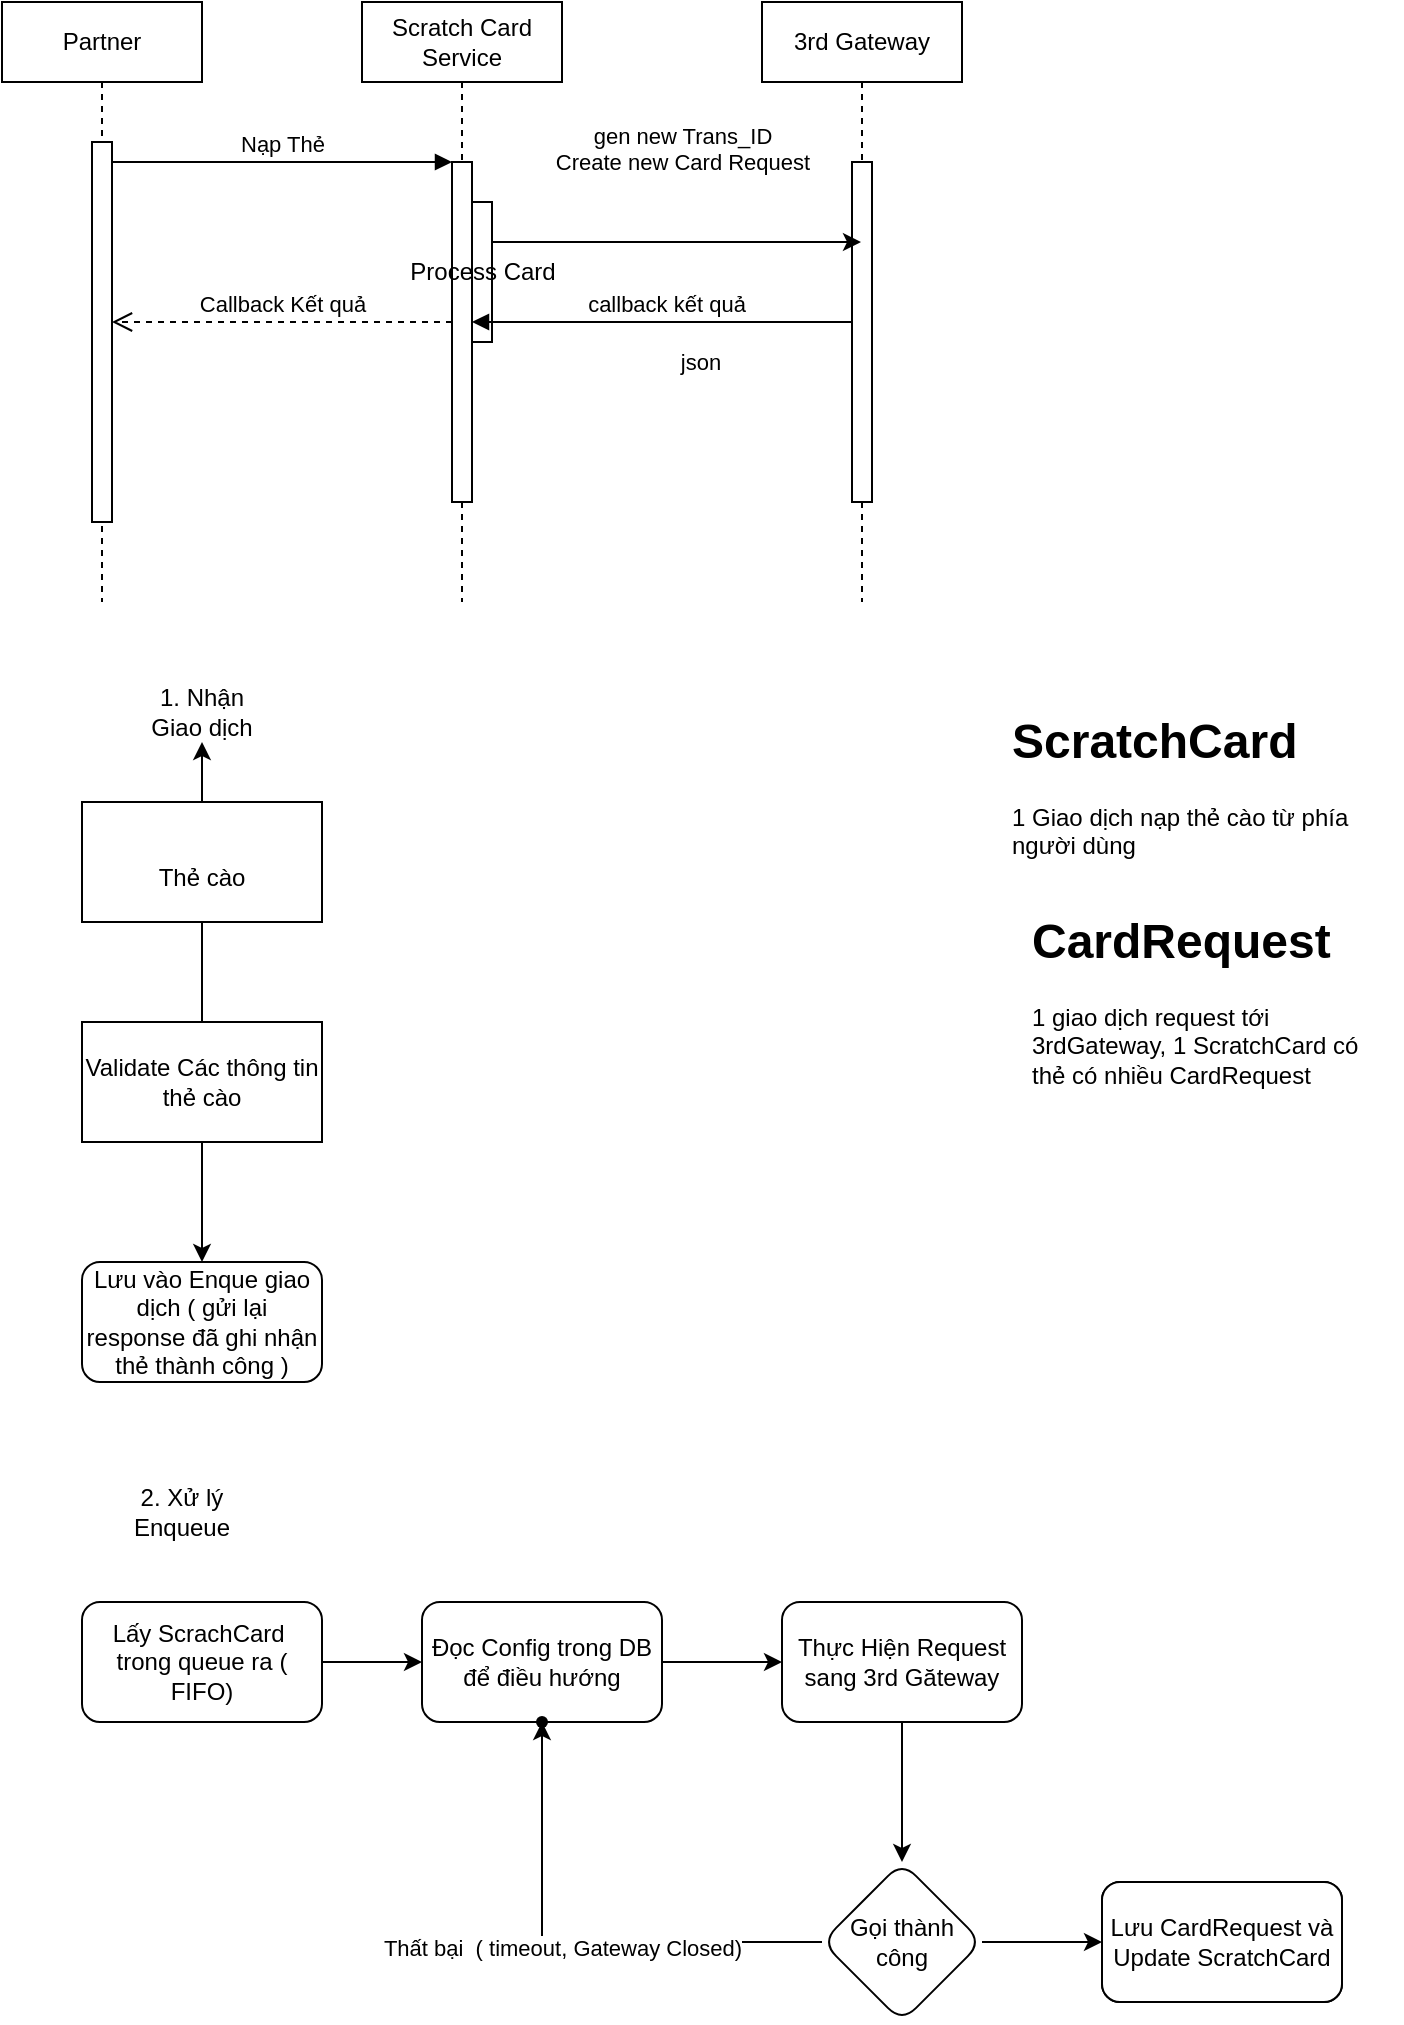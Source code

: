 <mxfile version="21.3.6" type="github">
  <diagram name="Page-1" id="2YBvvXClWsGukQMizWep">
    <mxGraphModel dx="1434" dy="1381" grid="1" gridSize="10" guides="1" tooltips="1" connect="1" arrows="1" fold="1" page="1" pageScale="1" pageWidth="850" pageHeight="1100" math="0" shadow="0">
      <root>
        <mxCell id="0" />
        <mxCell id="1" parent="0" />
        <mxCell id="aM9ryv3xv72pqoxQDRHE-1" value="Partner" style="shape=umlLifeline;perimeter=lifelinePerimeter;whiteSpace=wrap;html=1;container=0;dropTarget=0;collapsible=0;recursiveResize=0;outlineConnect=0;portConstraint=eastwest;newEdgeStyle={&quot;edgeStyle&quot;:&quot;elbowEdgeStyle&quot;,&quot;elbow&quot;:&quot;vertical&quot;,&quot;curved&quot;:0,&quot;rounded&quot;:0};" parent="1" vertex="1">
          <mxGeometry x="40" y="40" width="100" height="300" as="geometry" />
        </mxCell>
        <mxCell id="aM9ryv3xv72pqoxQDRHE-2" value="" style="html=1;points=[];perimeter=orthogonalPerimeter;outlineConnect=0;targetShapes=umlLifeline;portConstraint=eastwest;newEdgeStyle={&quot;edgeStyle&quot;:&quot;elbowEdgeStyle&quot;,&quot;elbow&quot;:&quot;vertical&quot;,&quot;curved&quot;:0,&quot;rounded&quot;:0};" parent="aM9ryv3xv72pqoxQDRHE-1" vertex="1">
          <mxGeometry x="45" y="70" width="10" height="190" as="geometry" />
        </mxCell>
        <mxCell id="aM9ryv3xv72pqoxQDRHE-5" value="Scratch Card Service" style="shape=umlLifeline;perimeter=lifelinePerimeter;whiteSpace=wrap;html=1;container=0;dropTarget=0;collapsible=0;recursiveResize=0;outlineConnect=0;portConstraint=eastwest;newEdgeStyle={&quot;edgeStyle&quot;:&quot;elbowEdgeStyle&quot;,&quot;elbow&quot;:&quot;vertical&quot;,&quot;curved&quot;:0,&quot;rounded&quot;:0};" parent="1" vertex="1">
          <mxGeometry x="220" y="40" width="100" height="300" as="geometry" />
        </mxCell>
        <mxCell id="aM9ryv3xv72pqoxQDRHE-6" value="" style="html=1;points=[];perimeter=orthogonalPerimeter;outlineConnect=0;targetShapes=umlLifeline;portConstraint=eastwest;newEdgeStyle={&quot;edgeStyle&quot;:&quot;elbowEdgeStyle&quot;,&quot;elbow&quot;:&quot;vertical&quot;,&quot;curved&quot;:0,&quot;rounded&quot;:0};" parent="aM9ryv3xv72pqoxQDRHE-5" vertex="1">
          <mxGeometry x="45" y="80" width="10" height="170" as="geometry" />
        </mxCell>
        <mxCell id="aM9ryv3xv72pqoxQDRHE-4" value="Process Card" style="html=1;points=[];perimeter=orthogonalPerimeter;outlineConnect=0;targetShapes=umlLifeline;portConstraint=eastwest;newEdgeStyle={&quot;edgeStyle&quot;:&quot;elbowEdgeStyle&quot;,&quot;elbow&quot;:&quot;vertical&quot;,&quot;curved&quot;:0,&quot;rounded&quot;:0};" parent="aM9ryv3xv72pqoxQDRHE-5" vertex="1">
          <mxGeometry x="55" y="100" width="10" height="70" as="geometry" />
        </mxCell>
        <mxCell id="aM9ryv3xv72pqoxQDRHE-7" value="Nạp Thẻ" style="html=1;verticalAlign=bottom;endArrow=block;edgeStyle=elbowEdgeStyle;elbow=vertical;curved=0;rounded=0;" parent="1" source="aM9ryv3xv72pqoxQDRHE-2" target="aM9ryv3xv72pqoxQDRHE-6" edge="1">
          <mxGeometry relative="1" as="geometry">
            <mxPoint x="195" y="130" as="sourcePoint" />
            <Array as="points">
              <mxPoint x="180" y="120" />
            </Array>
          </mxGeometry>
        </mxCell>
        <mxCell id="aM9ryv3xv72pqoxQDRHE-8" value="Callback Kết quả" style="html=1;verticalAlign=bottom;endArrow=open;dashed=1;endSize=8;edgeStyle=elbowEdgeStyle;elbow=vertical;curved=0;rounded=0;" parent="1" source="aM9ryv3xv72pqoxQDRHE-6" target="aM9ryv3xv72pqoxQDRHE-2" edge="1">
          <mxGeometry relative="1" as="geometry">
            <mxPoint x="195" y="205" as="targetPoint" />
            <Array as="points">
              <mxPoint x="190" y="200" />
              <mxPoint x="190" y="280" />
            </Array>
          </mxGeometry>
        </mxCell>
        <mxCell id="aM9ryv3xv72pqoxQDRHE-9" value="callback kết quả" style="html=1;verticalAlign=bottom;endArrow=block;edgeStyle=elbowEdgeStyle;elbow=vertical;curved=0;rounded=0;" parent="1" source="JliSDwymSqfBBgYboHcV-1" target="aM9ryv3xv72pqoxQDRHE-6" edge="1">
          <mxGeometry relative="1" as="geometry">
            <mxPoint x="175" y="160" as="sourcePoint" />
            <Array as="points">
              <mxPoint x="290" y="200" />
            </Array>
          </mxGeometry>
        </mxCell>
        <mxCell id="JliSDwymSqfBBgYboHcV-5" value="json" style="edgeLabel;html=1;align=center;verticalAlign=middle;resizable=0;points=[];" parent="aM9ryv3xv72pqoxQDRHE-9" vertex="1" connectable="0">
          <mxGeometry x="-0.277" y="1" relative="1" as="geometry">
            <mxPoint x="-10" y="19" as="offset" />
          </mxGeometry>
        </mxCell>
        <mxCell id="JliSDwymSqfBBgYboHcV-1" value="3rd Gateway" style="shape=umlLifeline;perimeter=lifelinePerimeter;whiteSpace=wrap;html=1;container=0;dropTarget=0;collapsible=0;recursiveResize=0;outlineConnect=0;portConstraint=eastwest;newEdgeStyle={&quot;edgeStyle&quot;:&quot;elbowEdgeStyle&quot;,&quot;elbow&quot;:&quot;vertical&quot;,&quot;curved&quot;:0,&quot;rounded&quot;:0};" parent="1" vertex="1">
          <mxGeometry x="420" y="40" width="100" height="300" as="geometry" />
        </mxCell>
        <mxCell id="JliSDwymSqfBBgYboHcV-2" value="" style="html=1;points=[];perimeter=orthogonalPerimeter;outlineConnect=0;targetShapes=umlLifeline;portConstraint=eastwest;newEdgeStyle={&quot;edgeStyle&quot;:&quot;elbowEdgeStyle&quot;,&quot;elbow&quot;:&quot;vertical&quot;,&quot;curved&quot;:0,&quot;rounded&quot;:0};" parent="JliSDwymSqfBBgYboHcV-1" vertex="1">
          <mxGeometry x="45" y="80" width="10" height="170" as="geometry" />
        </mxCell>
        <mxCell id="JliSDwymSqfBBgYboHcV-3" value="" style="edgeStyle=elbowEdgeStyle;rounded=0;orthogonalLoop=1;jettySize=auto;html=1;elbow=vertical;curved=0;" parent="1" source="aM9ryv3xv72pqoxQDRHE-4" target="JliSDwymSqfBBgYboHcV-1" edge="1">
          <mxGeometry relative="1" as="geometry">
            <Array as="points">
              <mxPoint x="370" y="160" />
            </Array>
          </mxGeometry>
        </mxCell>
        <mxCell id="JliSDwymSqfBBgYboHcV-4" value="&lt;div&gt;gen new Trans_ID&lt;/div&gt;&lt;div&gt;Create new Card Request&lt;/div&gt;&lt;div&gt;&lt;br&gt;&lt;/div&gt;" style="edgeLabel;html=1;align=center;verticalAlign=middle;resizable=0;points=[];" parent="JliSDwymSqfBBgYboHcV-3" vertex="1" connectable="0">
          <mxGeometry x="0.061" y="1" relative="1" as="geometry">
            <mxPoint x="-3" y="-39" as="offset" />
          </mxGeometry>
        </mxCell>
        <mxCell id="XB0kFff-WBzxuI54zyYx-3" style="edgeStyle=orthogonalEdgeStyle;rounded=0;orthogonalLoop=1;jettySize=auto;html=1;entryX=0.5;entryY=0;entryDx=0;entryDy=0;" parent="1" source="XB0kFff-WBzxuI54zyYx-1" target="XB0kFff-WBzxuI54zyYx-2" edge="1">
          <mxGeometry relative="1" as="geometry" />
        </mxCell>
        <mxCell id="XB0kFff-WBzxuI54zyYx-10" value="" style="edgeStyle=orthogonalEdgeStyle;rounded=0;orthogonalLoop=1;jettySize=auto;html=1;" parent="1" source="XB0kFff-WBzxuI54zyYx-1" target="XB0kFff-WBzxuI54zyYx-8" edge="1">
          <mxGeometry relative="1" as="geometry" />
        </mxCell>
        <mxCell id="XB0kFff-WBzxuI54zyYx-1" value="&lt;div&gt;&amp;nbsp;&lt;br&gt;&lt;/div&gt;&lt;div&gt;Thẻ cào&lt;/div&gt;" style="rounded=0;whiteSpace=wrap;html=1;" parent="1" vertex="1">
          <mxGeometry x="80" y="440" width="120" height="60" as="geometry" />
        </mxCell>
        <mxCell id="XB0kFff-WBzxuI54zyYx-2" value="Lưu vào Enque giao dịch ( gửi lại response đã ghi nhận thẻ thành công )" style="rounded=1;whiteSpace=wrap;html=1;" parent="1" vertex="1">
          <mxGeometry x="80" y="670" width="120" height="60" as="geometry" />
        </mxCell>
        <mxCell id="XB0kFff-WBzxuI54zyYx-5" value="&lt;h1&gt;ScratchCard&lt;br&gt;&lt;/h1&gt;&lt;p&gt;1 Giao dịch nạp thẻ cào từ phía người dùng&lt;br&gt;&lt;/p&gt;" style="text;html=1;strokeColor=none;fillColor=none;spacing=5;spacingTop=-20;whiteSpace=wrap;overflow=hidden;rounded=0;" parent="1" vertex="1">
          <mxGeometry x="540" y="390" width="190" height="120" as="geometry" />
        </mxCell>
        <mxCell id="XB0kFff-WBzxuI54zyYx-6" value="&lt;h1&gt;CardRequest&lt;br&gt;&lt;/h1&gt;&lt;p&gt;1 giao dịch request tới 3rdGateway, 1 ScratchCard có thẻ có nhiều CardRequest&lt;br&gt;&lt;/p&gt;" style="text;html=1;strokeColor=none;fillColor=none;spacing=5;spacingTop=-20;whiteSpace=wrap;overflow=hidden;rounded=0;" parent="1" vertex="1">
          <mxGeometry x="550" y="490" width="190" height="120" as="geometry" />
        </mxCell>
        <mxCell id="XB0kFff-WBzxuI54zyYx-7" value="Validate Các thông tin thẻ cào" style="rounded=0;whiteSpace=wrap;html=1;" parent="1" vertex="1">
          <mxGeometry x="80" y="550" width="120" height="60" as="geometry" />
        </mxCell>
        <mxCell id="XB0kFff-WBzxuI54zyYx-8" value="1. Nhận Giao dịch" style="text;html=1;strokeColor=none;fillColor=none;align=center;verticalAlign=middle;whiteSpace=wrap;rounded=0;" parent="1" vertex="1">
          <mxGeometry x="110" y="380" width="60" height="30" as="geometry" />
        </mxCell>
        <mxCell id="XB0kFff-WBzxuI54zyYx-11" value="2. Xử lý Enqueue" style="text;html=1;strokeColor=none;fillColor=none;align=center;verticalAlign=middle;whiteSpace=wrap;rounded=0;" parent="1" vertex="1">
          <mxGeometry x="100" y="780" width="60" height="30" as="geometry" />
        </mxCell>
        <mxCell id="XB0kFff-WBzxuI54zyYx-14" style="edgeStyle=orthogonalEdgeStyle;rounded=0;orthogonalLoop=1;jettySize=auto;html=1;" parent="1" source="XB0kFff-WBzxuI54zyYx-12" target="XB0kFff-WBzxuI54zyYx-13" edge="1">
          <mxGeometry relative="1" as="geometry">
            <mxPoint x="240" y="870" as="targetPoint" />
          </mxGeometry>
        </mxCell>
        <mxCell id="XB0kFff-WBzxuI54zyYx-12" value="Lấy ScrachCard&amp;nbsp; trong queue ra ( FIFO)" style="rounded=1;whiteSpace=wrap;html=1;" parent="1" vertex="1">
          <mxGeometry x="80" y="840" width="120" height="60" as="geometry" />
        </mxCell>
        <mxCell id="XB0kFff-WBzxuI54zyYx-17" value="" style="edgeStyle=orthogonalEdgeStyle;rounded=0;orthogonalLoop=1;jettySize=auto;html=1;" parent="1" source="XB0kFff-WBzxuI54zyYx-13" target="XB0kFff-WBzxuI54zyYx-16" edge="1">
          <mxGeometry relative="1" as="geometry" />
        </mxCell>
        <mxCell id="XB0kFff-WBzxuI54zyYx-13" value="Đọc Config trong DB để điều hướng " style="rounded=1;whiteSpace=wrap;html=1;" parent="1" vertex="1">
          <mxGeometry x="250" y="840" width="120" height="60" as="geometry" />
        </mxCell>
        <mxCell id="XB0kFff-WBzxuI54zyYx-22" value="" style="edgeStyle=orthogonalEdgeStyle;rounded=0;orthogonalLoop=1;jettySize=auto;html=1;" parent="1" source="XB0kFff-WBzxuI54zyYx-16" target="XB0kFff-WBzxuI54zyYx-21" edge="1">
          <mxGeometry relative="1" as="geometry" />
        </mxCell>
        <mxCell id="XB0kFff-WBzxuI54zyYx-16" value="Thực Hiện Request sang 3rd Găteway" style="rounded=1;whiteSpace=wrap;html=1;" parent="1" vertex="1">
          <mxGeometry x="430" y="840" width="120" height="60" as="geometry" />
        </mxCell>
        <mxCell id="XB0kFff-WBzxuI54zyYx-27" value="" style="edgeStyle=orthogonalEdgeStyle;rounded=0;orthogonalLoop=1;jettySize=auto;html=1;" parent="1" source="XB0kFff-WBzxuI54zyYx-21" target="XB0kFff-WBzxuI54zyYx-26" edge="1">
          <mxGeometry relative="1" as="geometry" />
        </mxCell>
        <mxCell id="XB0kFff-WBzxuI54zyYx-29" value="" style="edgeStyle=orthogonalEdgeStyle;rounded=0;orthogonalLoop=1;jettySize=auto;html=1;" parent="1" source="XB0kFff-WBzxuI54zyYx-21" target="XB0kFff-WBzxuI54zyYx-28" edge="1">
          <mxGeometry relative="1" as="geometry" />
        </mxCell>
        <mxCell id="XB0kFff-WBzxuI54zyYx-30" value="&lt;div&gt;Thất bại&amp;nbsp; ( timeout, Gateway Closed)&lt;/div&gt;&lt;div&gt;&lt;br&gt;&lt;/div&gt;" style="edgeLabel;html=1;align=center;verticalAlign=middle;resizable=0;points=[];" parent="XB0kFff-WBzxuI54zyYx-29" vertex="1" connectable="0">
          <mxGeometry x="-0.52" y="-2" relative="1" as="geometry">
            <mxPoint x="-70" y="12" as="offset" />
          </mxGeometry>
        </mxCell>
        <mxCell id="XB0kFff-WBzxuI54zyYx-21" value="Gọi thành công" style="rhombus;whiteSpace=wrap;html=1;rounded=1;" parent="1" vertex="1">
          <mxGeometry x="450" y="970" width="80" height="80" as="geometry" />
        </mxCell>
        <mxCell id="XB0kFff-WBzxuI54zyYx-26" value="" style="rounded=1;whiteSpace=wrap;html=1;" parent="1" vertex="1">
          <mxGeometry x="590" y="980" width="120" height="60" as="geometry" />
        </mxCell>
        <mxCell id="XB0kFff-WBzxuI54zyYx-28" value="" style="shape=waypoint;sketch=0;size=6;pointerEvents=1;points=[];fillColor=default;resizable=0;rotatable=0;perimeter=centerPerimeter;snapToPoint=1;rounded=1;" parent="1" vertex="1">
          <mxGeometry x="300" y="890" width="20" height="20" as="geometry" />
        </mxCell>
        <mxCell id="XB0kFff-WBzxuI54zyYx-31" value="Lưu CardRequest và Update ScratchCard " style="rounded=1;whiteSpace=wrap;html=1;" parent="1" vertex="1">
          <mxGeometry x="590" y="980" width="120" height="60" as="geometry" />
        </mxCell>
      </root>
    </mxGraphModel>
  </diagram>
</mxfile>

